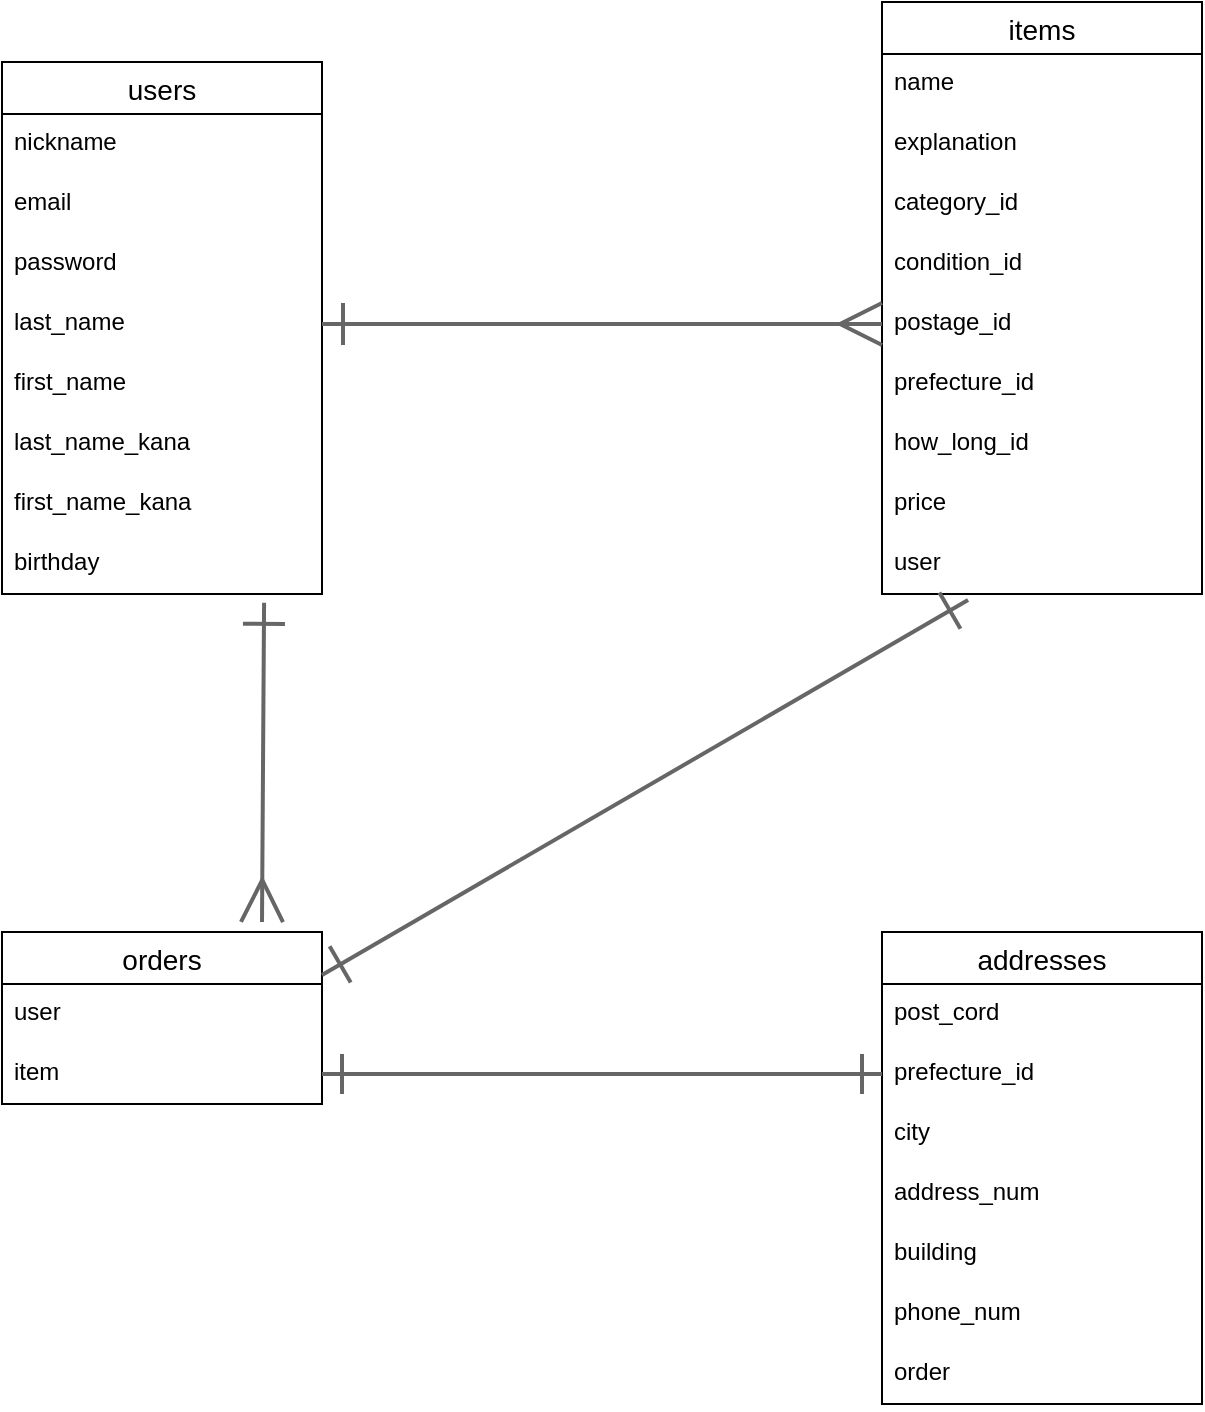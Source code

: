 <mxfile>
    <diagram id="PnC1kPynfgK-k2O_ND6Y" name="ページ1">
        <mxGraphModel dx="833" dy="700" grid="1" gridSize="10" guides="1" tooltips="1" connect="1" arrows="1" fold="1" page="1" pageScale="1" pageWidth="827" pageHeight="1169" math="0" shadow="0">
            <root>
                <mxCell id="0"/>
                <mxCell id="1" parent="0"/>
                <mxCell id="RTyWUHH-S75I5LcLTxhg-1" value="users" style="swimlane;fontStyle=0;childLayout=stackLayout;horizontal=1;startSize=26;horizontalStack=0;resizeParent=1;resizeParentMax=0;resizeLast=0;collapsible=1;marginBottom=0;align=center;fontSize=14;" parent="1" vertex="1">
                    <mxGeometry x="120" y="150" width="160" height="266" as="geometry"/>
                </mxCell>
                <mxCell id="RTyWUHH-S75I5LcLTxhg-2" value="nickname" style="text;strokeColor=none;fillColor=none;spacingLeft=4;spacingRight=4;overflow=hidden;rotatable=0;points=[[0,0.5],[1,0.5]];portConstraint=eastwest;fontSize=12;" parent="RTyWUHH-S75I5LcLTxhg-1" vertex="1">
                    <mxGeometry y="26" width="160" height="30" as="geometry"/>
                </mxCell>
                <mxCell id="RTyWUHH-S75I5LcLTxhg-3" value="email" style="text;strokeColor=none;fillColor=none;spacingLeft=4;spacingRight=4;overflow=hidden;rotatable=0;points=[[0,0.5],[1,0.5]];portConstraint=eastwest;fontSize=12;" parent="RTyWUHH-S75I5LcLTxhg-1" vertex="1">
                    <mxGeometry y="56" width="160" height="30" as="geometry"/>
                </mxCell>
                <mxCell id="RTyWUHH-S75I5LcLTxhg-4" value="password" style="text;strokeColor=none;fillColor=none;spacingLeft=4;spacingRight=4;overflow=hidden;rotatable=0;points=[[0,0.5],[1,0.5]];portConstraint=eastwest;fontSize=12;" parent="RTyWUHH-S75I5LcLTxhg-1" vertex="1">
                    <mxGeometry y="86" width="160" height="30" as="geometry"/>
                </mxCell>
                <mxCell id="RTyWUHH-S75I5LcLTxhg-6" value="last_name" style="text;strokeColor=none;fillColor=none;spacingLeft=4;spacingRight=4;overflow=hidden;rotatable=0;points=[[0,0.5],[1,0.5]];portConstraint=eastwest;fontSize=12;" parent="RTyWUHH-S75I5LcLTxhg-1" vertex="1">
                    <mxGeometry y="116" width="160" height="30" as="geometry"/>
                </mxCell>
                <mxCell id="RTyWUHH-S75I5LcLTxhg-7" value="first_name" style="text;strokeColor=none;fillColor=none;spacingLeft=4;spacingRight=4;overflow=hidden;rotatable=0;points=[[0,0.5],[1,0.5]];portConstraint=eastwest;fontSize=12;" parent="RTyWUHH-S75I5LcLTxhg-1" vertex="1">
                    <mxGeometry y="146" width="160" height="30" as="geometry"/>
                </mxCell>
                <mxCell id="RTyWUHH-S75I5LcLTxhg-9" value="last_name_kana" style="text;strokeColor=none;fillColor=none;spacingLeft=4;spacingRight=4;overflow=hidden;rotatable=0;points=[[0,0.5],[1,0.5]];portConstraint=eastwest;fontSize=12;" parent="RTyWUHH-S75I5LcLTxhg-1" vertex="1">
                    <mxGeometry y="176" width="160" height="30" as="geometry"/>
                </mxCell>
                <mxCell id="RTyWUHH-S75I5LcLTxhg-10" value="first_name_kana" style="text;strokeColor=none;fillColor=none;spacingLeft=4;spacingRight=4;overflow=hidden;rotatable=0;points=[[0,0.5],[1,0.5]];portConstraint=eastwest;fontSize=12;" parent="RTyWUHH-S75I5LcLTxhg-1" vertex="1">
                    <mxGeometry y="206" width="160" height="30" as="geometry"/>
                </mxCell>
                <mxCell id="RTyWUHH-S75I5LcLTxhg-11" value="birthday" style="text;strokeColor=none;fillColor=none;spacingLeft=4;spacingRight=4;overflow=hidden;rotatable=0;points=[[0,0.5],[1,0.5]];portConstraint=eastwest;fontSize=12;" parent="RTyWUHH-S75I5LcLTxhg-1" vertex="1">
                    <mxGeometry y="236" width="160" height="30" as="geometry"/>
                </mxCell>
                <mxCell id="RTyWUHH-S75I5LcLTxhg-12" value="items" style="swimlane;fontStyle=0;childLayout=stackLayout;horizontal=1;startSize=26;horizontalStack=0;resizeParent=1;resizeParentMax=0;resizeLast=0;collapsible=1;marginBottom=0;align=center;fontSize=14;" parent="1" vertex="1">
                    <mxGeometry x="560" y="120" width="160" height="296" as="geometry"/>
                </mxCell>
                <mxCell id="RTyWUHH-S75I5LcLTxhg-14" value="name" style="text;strokeColor=none;fillColor=none;spacingLeft=4;spacingRight=4;overflow=hidden;rotatable=0;points=[[0,0.5],[1,0.5]];portConstraint=eastwest;fontSize=12;" parent="RTyWUHH-S75I5LcLTxhg-12" vertex="1">
                    <mxGeometry y="26" width="160" height="30" as="geometry"/>
                </mxCell>
                <mxCell id="RTyWUHH-S75I5LcLTxhg-15" value="explanation" style="text;strokeColor=none;fillColor=none;spacingLeft=4;spacingRight=4;overflow=hidden;rotatable=0;points=[[0,0.5],[1,0.5]];portConstraint=eastwest;fontSize=12;" parent="RTyWUHH-S75I5LcLTxhg-12" vertex="1">
                    <mxGeometry y="56" width="160" height="30" as="geometry"/>
                </mxCell>
                <mxCell id="RTyWUHH-S75I5LcLTxhg-16" value="category_id" style="text;strokeColor=none;fillColor=none;spacingLeft=4;spacingRight=4;overflow=hidden;rotatable=0;points=[[0,0.5],[1,0.5]];portConstraint=eastwest;fontSize=12;" parent="RTyWUHH-S75I5LcLTxhg-12" vertex="1">
                    <mxGeometry y="86" width="160" height="30" as="geometry"/>
                </mxCell>
                <mxCell id="RTyWUHH-S75I5LcLTxhg-17" value="condition_id" style="text;strokeColor=none;fillColor=none;spacingLeft=4;spacingRight=4;overflow=hidden;rotatable=0;points=[[0,0.5],[1,0.5]];portConstraint=eastwest;fontSize=12;" parent="RTyWUHH-S75I5LcLTxhg-12" vertex="1">
                    <mxGeometry y="116" width="160" height="30" as="geometry"/>
                </mxCell>
                <mxCell id="RTyWUHH-S75I5LcLTxhg-19" value="postage_id" style="text;strokeColor=none;fillColor=none;spacingLeft=4;spacingRight=4;overflow=hidden;rotatable=0;points=[[0,0.5],[1,0.5]];portConstraint=eastwest;fontSize=12;" parent="RTyWUHH-S75I5LcLTxhg-12" vertex="1">
                    <mxGeometry y="146" width="160" height="30" as="geometry"/>
                </mxCell>
                <mxCell id="RTyWUHH-S75I5LcLTxhg-20" value="prefecture_id" style="text;strokeColor=none;fillColor=none;spacingLeft=4;spacingRight=4;overflow=hidden;rotatable=0;points=[[0,0.5],[1,0.5]];portConstraint=eastwest;fontSize=12;" parent="RTyWUHH-S75I5LcLTxhg-12" vertex="1">
                    <mxGeometry y="176" width="160" height="30" as="geometry"/>
                </mxCell>
                <mxCell id="RTyWUHH-S75I5LcLTxhg-21" value="how_long_id" style="text;strokeColor=none;fillColor=none;spacingLeft=4;spacingRight=4;overflow=hidden;rotatable=0;points=[[0,0.5],[1,0.5]];portConstraint=eastwest;fontSize=12;" parent="RTyWUHH-S75I5LcLTxhg-12" vertex="1">
                    <mxGeometry y="206" width="160" height="30" as="geometry"/>
                </mxCell>
                <mxCell id="RTyWUHH-S75I5LcLTxhg-23" value="price" style="text;strokeColor=none;fillColor=none;spacingLeft=4;spacingRight=4;overflow=hidden;rotatable=0;points=[[0,0.5],[1,0.5]];portConstraint=eastwest;fontSize=12;" parent="RTyWUHH-S75I5LcLTxhg-12" vertex="1">
                    <mxGeometry y="236" width="160" height="30" as="geometry"/>
                </mxCell>
                <mxCell id="RTyWUHH-S75I5LcLTxhg-24" value="user" style="text;strokeColor=none;fillColor=none;spacingLeft=4;spacingRight=4;overflow=hidden;rotatable=0;points=[[0,0.5],[1,0.5]];portConstraint=eastwest;fontSize=12;" parent="RTyWUHH-S75I5LcLTxhg-12" vertex="1">
                    <mxGeometry y="266" width="160" height="30" as="geometry"/>
                </mxCell>
                <mxCell id="RTyWUHH-S75I5LcLTxhg-25" value="orders" style="swimlane;fontStyle=0;childLayout=stackLayout;horizontal=1;startSize=26;horizontalStack=0;resizeParent=1;resizeParentMax=0;resizeLast=0;collapsible=1;marginBottom=0;align=center;fontSize=14;" parent="1" vertex="1">
                    <mxGeometry x="120" y="585" width="160" height="86" as="geometry"/>
                </mxCell>
                <mxCell id="RTyWUHH-S75I5LcLTxhg-30" value="user" style="text;strokeColor=none;fillColor=none;spacingLeft=4;spacingRight=4;overflow=hidden;rotatable=0;points=[[0,0.5],[1,0.5]];portConstraint=eastwest;fontSize=12;" parent="RTyWUHH-S75I5LcLTxhg-25" vertex="1">
                    <mxGeometry y="26" width="160" height="30" as="geometry"/>
                </mxCell>
                <mxCell id="RTyWUHH-S75I5LcLTxhg-37" value="item" style="text;strokeColor=none;fillColor=none;spacingLeft=4;spacingRight=4;overflow=hidden;rotatable=0;points=[[0,0.5],[1,0.5]];portConstraint=eastwest;fontSize=12;" parent="RTyWUHH-S75I5LcLTxhg-25" vertex="1">
                    <mxGeometry y="56" width="160" height="30" as="geometry"/>
                </mxCell>
                <mxCell id="RTyWUHH-S75I5LcLTxhg-29" style="edgeStyle=none;html=1;exitX=1;exitY=0.5;exitDx=0;exitDy=0;startArrow=ERone;startFill=0;endArrow=ERmany;endFill=0;strokeWidth=2;endSize=18;targetPerimeterSpacing=0;sourcePerimeterSpacing=0;startSize=18;fillColor=#f5f5f5;strokeColor=#666666;entryX=0;entryY=0.5;entryDx=0;entryDy=0;" parent="1" source="RTyWUHH-S75I5LcLTxhg-6" target="RTyWUHH-S75I5LcLTxhg-19" edge="1">
                    <mxGeometry relative="1" as="geometry">
                        <mxPoint x="540" y="221" as="targetPoint"/>
                    </mxGeometry>
                </mxCell>
                <mxCell id="RTyWUHH-S75I5LcLTxhg-38" style="edgeStyle=none;html=1;strokeWidth=2;startArrow=ERone;startFill=0;endArrow=ERmany;endFill=0;startSize=18;endSize=18;sourcePerimeterSpacing=0;targetPerimeterSpacing=0;exitX=0.819;exitY=1.147;exitDx=0;exitDy=0;exitPerimeter=0;fillColor=#f5f5f5;strokeColor=#666666;" parent="1" source="RTyWUHH-S75I5LcLTxhg-11" edge="1">
                    <mxGeometry relative="1" as="geometry">
                        <mxPoint x="280" y="350" as="sourcePoint"/>
                        <mxPoint x="250" y="580" as="targetPoint"/>
                    </mxGeometry>
                </mxCell>
                <mxCell id="RTyWUHH-S75I5LcLTxhg-39" style="edgeStyle=none;html=1;exitX=1;exitY=0.25;exitDx=0;exitDy=0;entryX=0.269;entryY=1.1;entryDx=0;entryDy=0;strokeWidth=2;startArrow=ERone;startFill=0;endArrow=ERone;endFill=0;startSize=18;endSize=18;sourcePerimeterSpacing=0;targetPerimeterSpacing=0;fillColor=#f5f5f5;strokeColor=#666666;entryPerimeter=0;rounded=1;" parent="1" source="RTyWUHH-S75I5LcLTxhg-25" target="RTyWUHH-S75I5LcLTxhg-24" edge="1">
                    <mxGeometry relative="1" as="geometry"/>
                </mxCell>
                <mxCell id="2" value="addresses" style="swimlane;fontStyle=0;childLayout=stackLayout;horizontal=1;startSize=26;horizontalStack=0;resizeParent=1;resizeParentMax=0;resizeLast=0;collapsible=1;marginBottom=0;align=center;fontSize=14;" vertex="1" parent="1">
                    <mxGeometry x="560" y="585" width="160" height="236" as="geometry"/>
                </mxCell>
                <mxCell id="3" value="post_cord" style="text;strokeColor=none;fillColor=none;spacingLeft=4;spacingRight=4;overflow=hidden;rotatable=0;points=[[0,0.5],[1,0.5]];portConstraint=eastwest;fontSize=12;" vertex="1" parent="2">
                    <mxGeometry y="26" width="160" height="30" as="geometry"/>
                </mxCell>
                <mxCell id="4" value="prefecture_id" style="text;strokeColor=none;fillColor=none;spacingLeft=4;spacingRight=4;overflow=hidden;rotatable=0;points=[[0,0.5],[1,0.5]];portConstraint=eastwest;fontSize=12;" vertex="1" parent="2">
                    <mxGeometry y="56" width="160" height="30" as="geometry"/>
                </mxCell>
                <mxCell id="5" value="city" style="text;strokeColor=none;fillColor=none;spacingLeft=4;spacingRight=4;overflow=hidden;rotatable=0;points=[[0,0.5],[1,0.5]];portConstraint=eastwest;fontSize=12;" vertex="1" parent="2">
                    <mxGeometry y="86" width="160" height="30" as="geometry"/>
                </mxCell>
                <mxCell id="6" value="address_num" style="text;strokeColor=none;fillColor=none;spacingLeft=4;spacingRight=4;overflow=hidden;rotatable=0;points=[[0,0.5],[1,0.5]];portConstraint=eastwest;fontSize=12;" vertex="1" parent="2">
                    <mxGeometry y="116" width="160" height="30" as="geometry"/>
                </mxCell>
                <mxCell id="7" value="building" style="text;strokeColor=none;fillColor=none;spacingLeft=4;spacingRight=4;overflow=hidden;rotatable=0;points=[[0,0.5],[1,0.5]];portConstraint=eastwest;fontSize=12;" vertex="1" parent="2">
                    <mxGeometry y="146" width="160" height="30" as="geometry"/>
                </mxCell>
                <mxCell id="8" value="phone_num" style="text;strokeColor=none;fillColor=none;spacingLeft=4;spacingRight=4;overflow=hidden;rotatable=0;points=[[0,0.5],[1,0.5]];portConstraint=eastwest;fontSize=12;" vertex="1" parent="2">
                    <mxGeometry y="176" width="160" height="30" as="geometry"/>
                </mxCell>
                <mxCell id="10" value="order" style="text;strokeColor=none;fillColor=none;spacingLeft=4;spacingRight=4;overflow=hidden;rotatable=0;points=[[0,0.5],[1,0.5]];portConstraint=eastwest;fontSize=12;" vertex="1" parent="2">
                    <mxGeometry y="206" width="160" height="30" as="geometry"/>
                </mxCell>
                <mxCell id="9" style="edgeStyle=none;html=1;exitX=1;exitY=0.5;exitDx=0;exitDy=0;entryX=0;entryY=0.5;entryDx=0;entryDy=0;startArrow=ERone;startFill=0;endArrow=ERone;endFill=0;strokeWidth=2;fillColor=#f5f5f5;strokeColor=#666666;endSize=17;startSize=17;" edge="1" parent="1" source="RTyWUHH-S75I5LcLTxhg-37" target="4">
                    <mxGeometry relative="1" as="geometry"/>
                </mxCell>
            </root>
        </mxGraphModel>
    </diagram>
</mxfile>